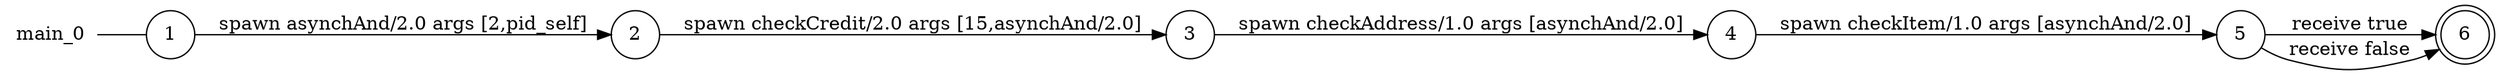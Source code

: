 digraph main_0 {
	rankdir="LR";
	n_0 [label="main_0", shape="plaintext"];
	n_1 [id="5", shape=circle, label="5"];
	n_2 [id="1", shape=circle, label="1"];
	n_0 -> n_2 [arrowhead=none];
	n_3 [id="2", shape=circle, label="2"];
	n_4 [id="4", shape=doublecircle, label="6"];
	n_5 [id="7", shape=circle, label="3"];
	n_6 [id="3", shape=circle, label="4"];

	n_3 -> n_5 [id="[$e|5]", label="spawn checkCredit/2.0 args [15,asynchAnd/2.0]"];
	n_2 -> n_3 [id="[$e|2]", label="spawn asynchAnd/2.0 args [2,pid_self]"];
	n_1 -> n_4 [id="[$e|3]", label="receive true"];
	n_6 -> n_1 [id="[$e|1]", label="spawn checkItem/1.0 args [asynchAnd/2.0]"];
	n_1 -> n_4 [id="[$e|6]", label="receive false"];
	n_5 -> n_6 [id="[$e|4]", label="spawn checkAddress/1.0 args [asynchAnd/2.0]"];
}
